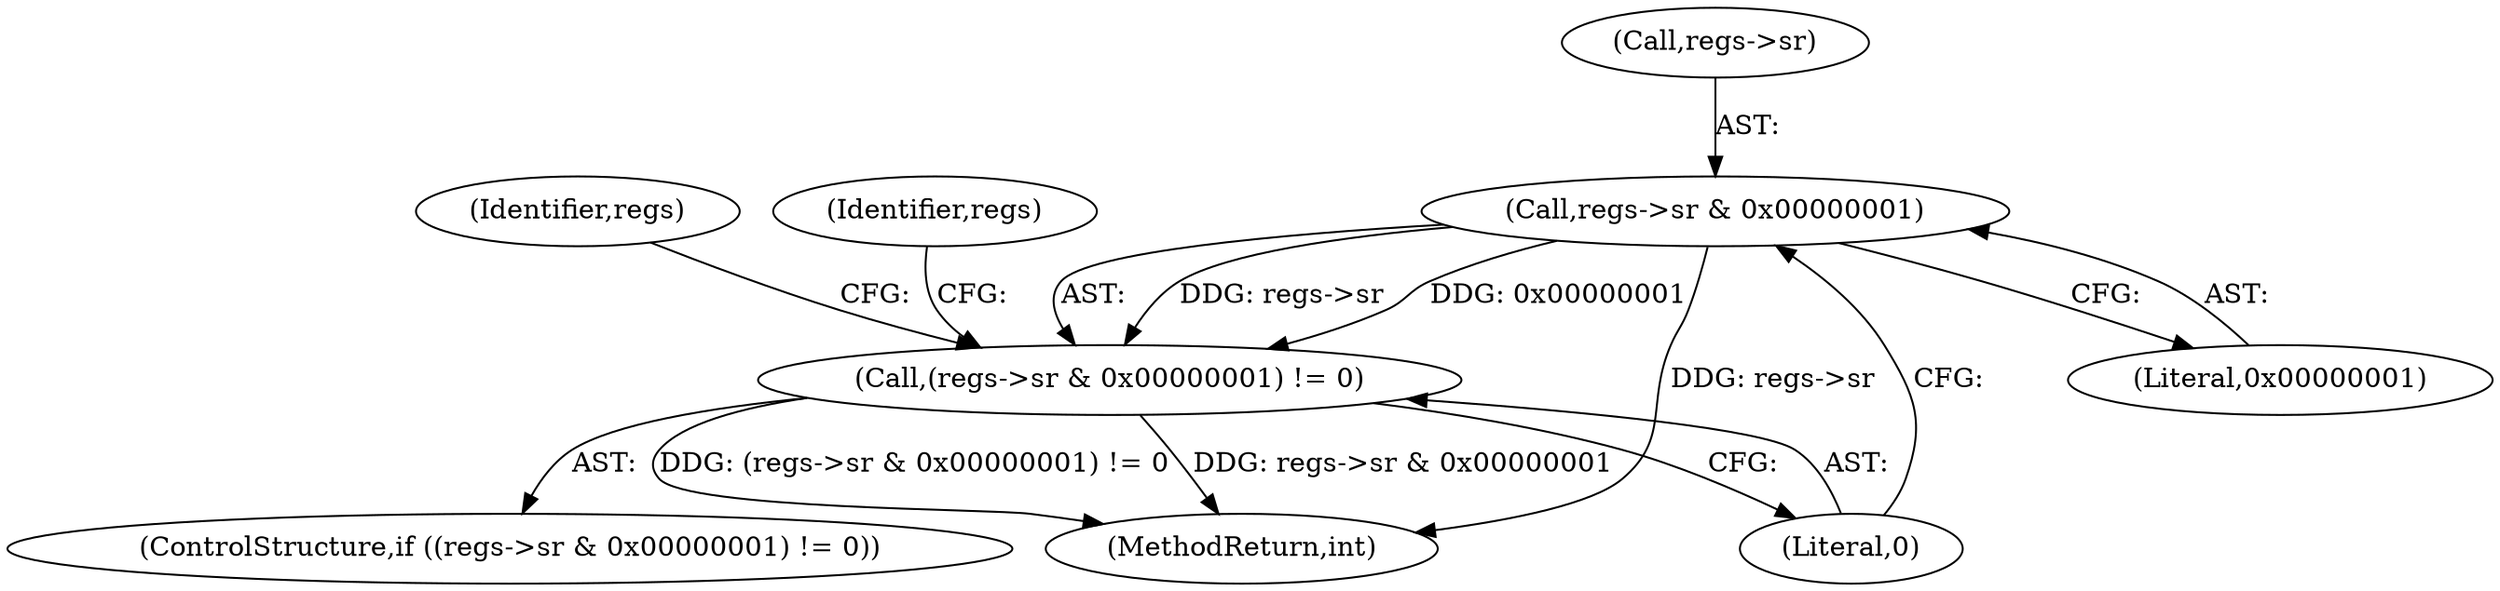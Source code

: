digraph "0_linux_a8b0ca17b80e92faab46ee7179ba9e99ccb61233_23@pointer" {
"1000362" [label="(Call,regs->sr & 0x00000001)"];
"1000361" [label="(Call,(regs->sr & 0x00000001) != 0)"];
"1000366" [label="(Literal,0x00000001)"];
"1000362" [label="(Call,regs->sr & 0x00000001)"];
"1000363" [label="(Call,regs->sr)"];
"1000360" [label="(ControlStructure,if ((regs->sr & 0x00000001) != 0))"];
"1000484" [label="(MethodReturn,int)"];
"1000376" [label="(Identifier,regs)"];
"1000361" [label="(Call,(regs->sr & 0x00000001) != 0)"];
"1000370" [label="(Identifier,regs)"];
"1000367" [label="(Literal,0)"];
"1000362" -> "1000361"  [label="AST: "];
"1000362" -> "1000366"  [label="CFG: "];
"1000363" -> "1000362"  [label="AST: "];
"1000366" -> "1000362"  [label="AST: "];
"1000367" -> "1000362"  [label="CFG: "];
"1000362" -> "1000484"  [label="DDG: regs->sr"];
"1000362" -> "1000361"  [label="DDG: regs->sr"];
"1000362" -> "1000361"  [label="DDG: 0x00000001"];
"1000361" -> "1000360"  [label="AST: "];
"1000361" -> "1000367"  [label="CFG: "];
"1000367" -> "1000361"  [label="AST: "];
"1000370" -> "1000361"  [label="CFG: "];
"1000376" -> "1000361"  [label="CFG: "];
"1000361" -> "1000484"  [label="DDG: (regs->sr & 0x00000001) != 0"];
"1000361" -> "1000484"  [label="DDG: regs->sr & 0x00000001"];
}
